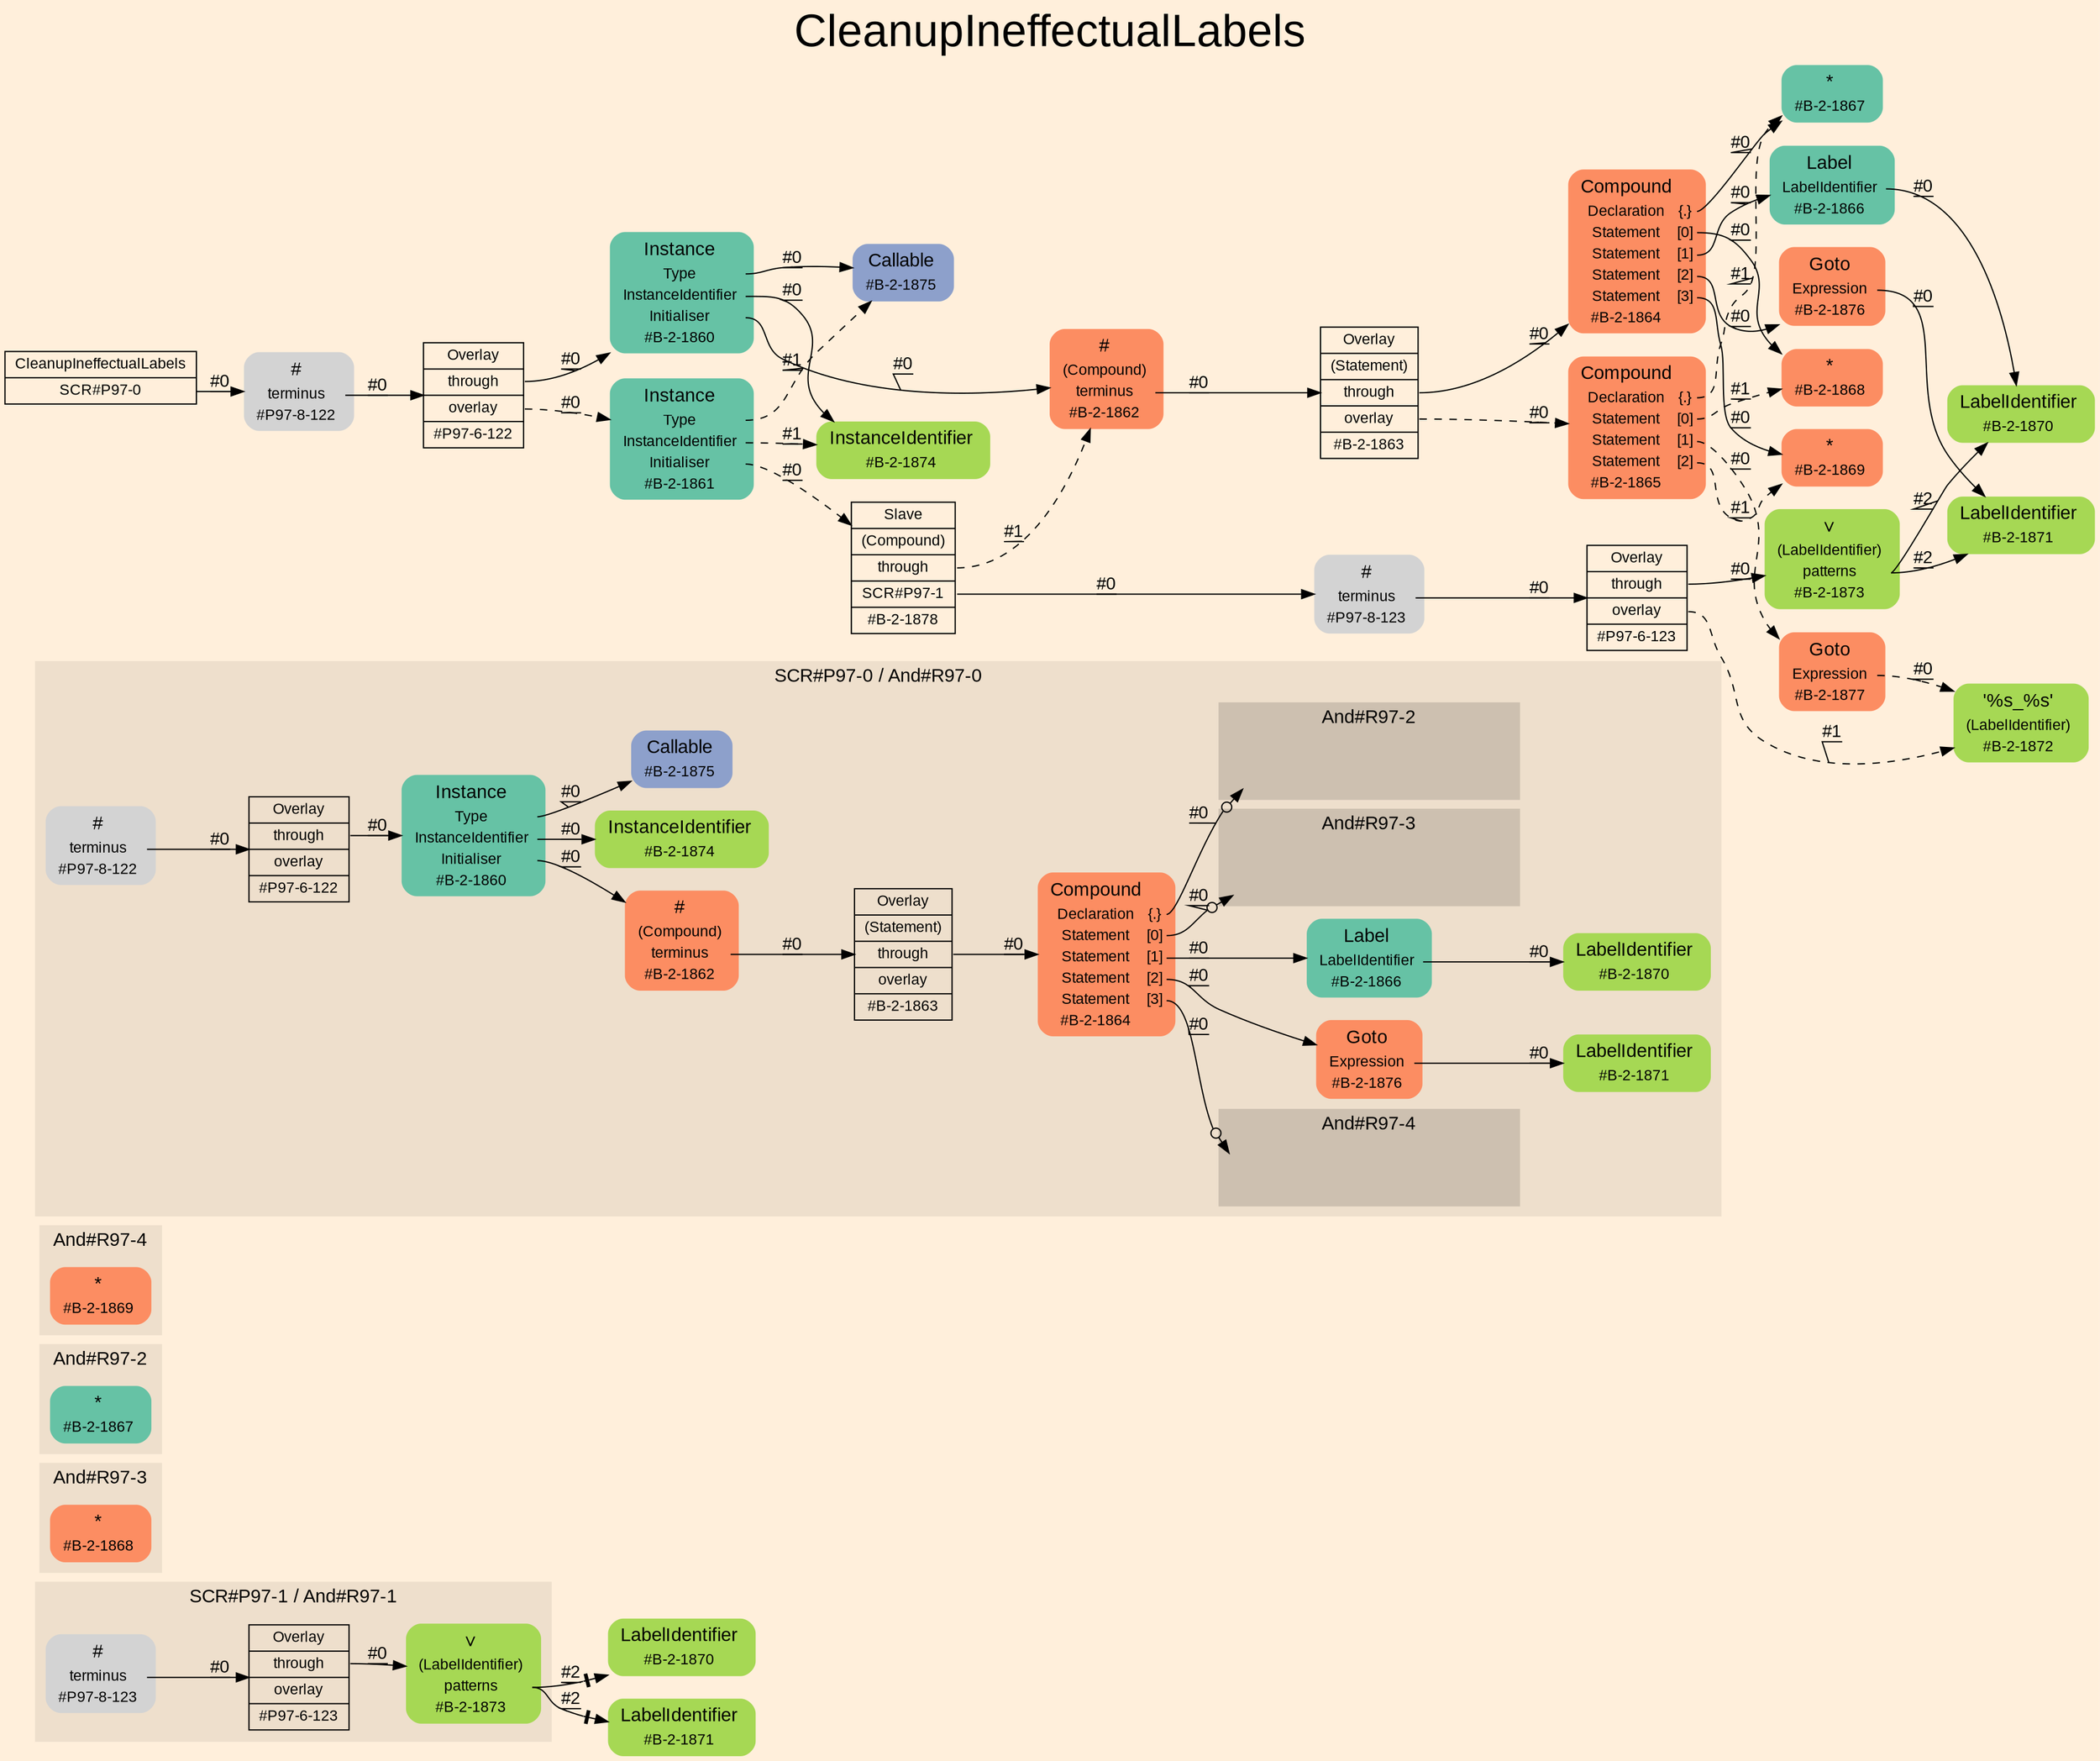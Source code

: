 digraph "CleanupIneffectualLabels" {
label = "CleanupIneffectualLabels"
labelloc = t
fontsize = "36"
graph [
    rankdir = "LR"
    ranksep = 0.3
    bgcolor = antiquewhite1
    color = black
    fontcolor = black
    fontname = "Arial"
];
node [
    fontname = "Arial"
];
edge [
    fontname = "Arial"
];

// -------------------- figure And#R97-1 --------------------
// -------- region And#R97-1 ----------
subgraph "clusterAnd#R97-1" {
    label = "SCR#P97-1 / And#R97-1"
    style = "filled"
    color = antiquewhite2
    fontsize = "15"
    "And#R97-1/#B-2-1873" [
        // -------- block And#R97-1/#B-2-1873 ----------
        shape = "plaintext"
        fillcolor = "/set28/5"
        label = <<TABLE BORDER="0" CELLBORDER="0" CELLSPACING="0">
         <TR><TD><FONT POINT-SIZE="15.0">∨</FONT></TD><TD></TD></TR>
         <TR><TD>(LabelIdentifier)</TD><TD PORT="port0"></TD></TR>
         <TR><TD>patterns</TD><TD PORT="port1"></TD></TR>
         <TR><TD>#B-2-1873</TD><TD PORT="port2"></TD></TR>
        </TABLE>>
        style = "rounded,filled"
        fontsize = "12"
    ];
    
    "And#R97-1/#P97-8-123" [
        // -------- block And#R97-1/#P97-8-123 ----------
        shape = "plaintext"
        label = <<TABLE BORDER="0" CELLBORDER="0" CELLSPACING="0">
         <TR><TD><FONT POINT-SIZE="15.0">#</FONT></TD><TD></TD></TR>
         <TR><TD>terminus</TD><TD PORT="port0"></TD></TR>
         <TR><TD>#P97-8-123</TD><TD PORT="port1"></TD></TR>
        </TABLE>>
        style = "rounded,filled"
        fontsize = "12"
    ];
    
    "And#R97-1/#P97-6-123" [
        // -------- block And#R97-1/#P97-6-123 ----------
        shape = "record"
        fillcolor = antiquewhite2
        label = "<fixed> Overlay | <port0> through | <port1> overlay | <port2> #P97-6-123"
        style = "filled"
        fontsize = "12"
        color = black
        fontcolor = black
    ];
    
}

"And#R97-1/#B-2-1870" [
    // -------- block And#R97-1/#B-2-1870 ----------
    shape = "plaintext"
    fillcolor = "/set28/5"
    label = <<TABLE BORDER="0" CELLBORDER="0" CELLSPACING="0">
     <TR><TD><FONT POINT-SIZE="15.0">LabelIdentifier</FONT></TD><TD></TD></TR>
     <TR><TD>#B-2-1870</TD><TD PORT="port0"></TD></TR>
    </TABLE>>
    style = "rounded,filled"
    fontsize = "12"
];

"And#R97-1/#B-2-1871" [
    // -------- block And#R97-1/#B-2-1871 ----------
    shape = "plaintext"
    fillcolor = "/set28/5"
    label = <<TABLE BORDER="0" CELLBORDER="0" CELLSPACING="0">
     <TR><TD><FONT POINT-SIZE="15.0">LabelIdentifier</FONT></TD><TD></TD></TR>
     <TR><TD>#B-2-1871</TD><TD PORT="port0"></TD></TR>
    </TABLE>>
    style = "rounded,filled"
    fontsize = "12"
];

"And#R97-1/#B-2-1873":port1 -> "And#R97-1/#B-2-1870" [
    arrowhead="normalnonetee"
    label = "#2"
    decorate = true
    color = black
    fontcolor = black
];

"And#R97-1/#B-2-1873":port1 -> "And#R97-1/#B-2-1871" [
    arrowhead="normalnonetee"
    label = "#2"
    decorate = true
    color = black
    fontcolor = black
];

"And#R97-1/#P97-8-123":port0 -> "And#R97-1/#P97-6-123" [
    label = "#0"
    decorate = true
    color = black
    fontcolor = black
];

"And#R97-1/#P97-6-123":port0 -> "And#R97-1/#B-2-1873" [
    label = "#0"
    decorate = true
    color = black
    fontcolor = black
];


// -------------------- figure And#R97-3 --------------------
// -------- region And#R97-3 ----------
subgraph "clusterAnd#R97-3" {
    label = "And#R97-3"
    style = "filled"
    color = antiquewhite2
    fontsize = "15"
    "And#R97-3/#B-2-1868" [
        // -------- block And#R97-3/#B-2-1868 ----------
        shape = "plaintext"
        fillcolor = "/set28/2"
        label = <<TABLE BORDER="0" CELLBORDER="0" CELLSPACING="0">
         <TR><TD><FONT POINT-SIZE="15.0">*</FONT></TD><TD></TD></TR>
         <TR><TD>#B-2-1868</TD><TD PORT="port0"></TD></TR>
        </TABLE>>
        style = "rounded,filled"
        fontsize = "12"
    ];
    
}


// -------------------- figure And#R97-2 --------------------
// -------- region And#R97-2 ----------
subgraph "clusterAnd#R97-2" {
    label = "And#R97-2"
    style = "filled"
    color = antiquewhite2
    fontsize = "15"
    "And#R97-2/#B-2-1867" [
        // -------- block And#R97-2/#B-2-1867 ----------
        shape = "plaintext"
        fillcolor = "/set28/1"
        label = <<TABLE BORDER="0" CELLBORDER="0" CELLSPACING="0">
         <TR><TD><FONT POINT-SIZE="15.0">*</FONT></TD><TD></TD></TR>
         <TR><TD>#B-2-1867</TD><TD PORT="port0"></TD></TR>
        </TABLE>>
        style = "rounded,filled"
        fontsize = "12"
    ];
    
}


// -------------------- figure And#R97-4 --------------------
// -------- region And#R97-4 ----------
subgraph "clusterAnd#R97-4" {
    label = "And#R97-4"
    style = "filled"
    color = antiquewhite2
    fontsize = "15"
    "And#R97-4/#B-2-1869" [
        // -------- block And#R97-4/#B-2-1869 ----------
        shape = "plaintext"
        fillcolor = "/set28/2"
        label = <<TABLE BORDER="0" CELLBORDER="0" CELLSPACING="0">
         <TR><TD><FONT POINT-SIZE="15.0">*</FONT></TD><TD></TD></TR>
         <TR><TD>#B-2-1869</TD><TD PORT="port0"></TD></TR>
        </TABLE>>
        style = "rounded,filled"
        fontsize = "12"
    ];
    
}


// -------------------- figure And#R97-0 --------------------
// -------- region And#R97-0 ----------
subgraph "clusterAnd#R97-0" {
    label = "SCR#P97-0 / And#R97-0"
    style = "filled"
    color = antiquewhite2
    fontsize = "15"
    "And#R97-0/#B-2-1870" [
        // -------- block And#R97-0/#B-2-1870 ----------
        shape = "plaintext"
        fillcolor = "/set28/5"
        label = <<TABLE BORDER="0" CELLBORDER="0" CELLSPACING="0">
         <TR><TD><FONT POINT-SIZE="15.0">LabelIdentifier</FONT></TD><TD></TD></TR>
         <TR><TD>#B-2-1870</TD><TD PORT="port0"></TD></TR>
        </TABLE>>
        style = "rounded,filled"
        fontsize = "12"
    ];
    
    "And#R97-0/#B-2-1874" [
        // -------- block And#R97-0/#B-2-1874 ----------
        shape = "plaintext"
        fillcolor = "/set28/5"
        label = <<TABLE BORDER="0" CELLBORDER="0" CELLSPACING="0">
         <TR><TD><FONT POINT-SIZE="15.0">InstanceIdentifier</FONT></TD><TD></TD></TR>
         <TR><TD>#B-2-1874</TD><TD PORT="port0"></TD></TR>
        </TABLE>>
        style = "rounded,filled"
        fontsize = "12"
    ];
    
    "And#R97-0/#P97-8-122" [
        // -------- block And#R97-0/#P97-8-122 ----------
        shape = "plaintext"
        label = <<TABLE BORDER="0" CELLBORDER="0" CELLSPACING="0">
         <TR><TD><FONT POINT-SIZE="15.0">#</FONT></TD><TD></TD></TR>
         <TR><TD>terminus</TD><TD PORT="port0"></TD></TR>
         <TR><TD>#P97-8-122</TD><TD PORT="port1"></TD></TR>
        </TABLE>>
        style = "rounded,filled"
        fontsize = "12"
    ];
    
    "And#R97-0/#P97-6-122" [
        // -------- block And#R97-0/#P97-6-122 ----------
        shape = "record"
        fillcolor = antiquewhite2
        label = "<fixed> Overlay | <port0> through | <port1> overlay | <port2> #P97-6-122"
        style = "filled"
        fontsize = "12"
        color = black
        fontcolor = black
    ];
    
    "And#R97-0/#B-2-1862" [
        // -------- block And#R97-0/#B-2-1862 ----------
        shape = "plaintext"
        fillcolor = "/set28/2"
        label = <<TABLE BORDER="0" CELLBORDER="0" CELLSPACING="0">
         <TR><TD><FONT POINT-SIZE="15.0">#</FONT></TD><TD></TD></TR>
         <TR><TD>(Compound)</TD><TD PORT="port0"></TD></TR>
         <TR><TD>terminus</TD><TD PORT="port1"></TD></TR>
         <TR><TD>#B-2-1862</TD><TD PORT="port2"></TD></TR>
        </TABLE>>
        style = "rounded,filled"
        fontsize = "12"
    ];
    
    "And#R97-0/#B-2-1860" [
        // -------- block And#R97-0/#B-2-1860 ----------
        shape = "plaintext"
        fillcolor = "/set28/1"
        label = <<TABLE BORDER="0" CELLBORDER="0" CELLSPACING="0">
         <TR><TD><FONT POINT-SIZE="15.0">Instance</FONT></TD><TD></TD></TR>
         <TR><TD>Type</TD><TD PORT="port0"></TD></TR>
         <TR><TD>InstanceIdentifier</TD><TD PORT="port1"></TD></TR>
         <TR><TD>Initialiser</TD><TD PORT="port2"></TD></TR>
         <TR><TD>#B-2-1860</TD><TD PORT="port3"></TD></TR>
        </TABLE>>
        style = "rounded,filled"
        fontsize = "12"
    ];
    
    "And#R97-0/#B-2-1875" [
        // -------- block And#R97-0/#B-2-1875 ----------
        shape = "plaintext"
        fillcolor = "/set28/3"
        label = <<TABLE BORDER="0" CELLBORDER="0" CELLSPACING="0">
         <TR><TD><FONT POINT-SIZE="15.0">Callable</FONT></TD><TD></TD></TR>
         <TR><TD>#B-2-1875</TD><TD PORT="port0"></TD></TR>
        </TABLE>>
        style = "rounded,filled"
        fontsize = "12"
    ];
    
    "And#R97-0/#B-2-1863" [
        // -------- block And#R97-0/#B-2-1863 ----------
        shape = "record"
        fillcolor = antiquewhite2
        label = "<fixed> Overlay | <port0> (Statement) | <port1> through | <port2> overlay | <port3> #B-2-1863"
        style = "filled"
        fontsize = "12"
        color = black
        fontcolor = black
    ];
    
    "And#R97-0/#B-2-1876" [
        // -------- block And#R97-0/#B-2-1876 ----------
        shape = "plaintext"
        fillcolor = "/set28/2"
        label = <<TABLE BORDER="0" CELLBORDER="0" CELLSPACING="0">
         <TR><TD><FONT POINT-SIZE="15.0">Goto</FONT></TD><TD></TD></TR>
         <TR><TD>Expression</TD><TD PORT="port0"></TD></TR>
         <TR><TD>#B-2-1876</TD><TD PORT="port1"></TD></TR>
        </TABLE>>
        style = "rounded,filled"
        fontsize = "12"
    ];
    
    "And#R97-0/#B-2-1866" [
        // -------- block And#R97-0/#B-2-1866 ----------
        shape = "plaintext"
        fillcolor = "/set28/1"
        label = <<TABLE BORDER="0" CELLBORDER="0" CELLSPACING="0">
         <TR><TD><FONT POINT-SIZE="15.0">Label</FONT></TD><TD></TD></TR>
         <TR><TD>LabelIdentifier</TD><TD PORT="port0"></TD></TR>
         <TR><TD>#B-2-1866</TD><TD PORT="port1"></TD></TR>
        </TABLE>>
        style = "rounded,filled"
        fontsize = "12"
    ];
    
    "And#R97-0/#B-2-1864" [
        // -------- block And#R97-0/#B-2-1864 ----------
        shape = "plaintext"
        fillcolor = "/set28/2"
        label = <<TABLE BORDER="0" CELLBORDER="0" CELLSPACING="0">
         <TR><TD><FONT POINT-SIZE="15.0">Compound</FONT></TD><TD></TD></TR>
         <TR><TD>Declaration</TD><TD PORT="port0">{.}</TD></TR>
         <TR><TD>Statement</TD><TD PORT="port1">[0]</TD></TR>
         <TR><TD>Statement</TD><TD PORT="port2">[1]</TD></TR>
         <TR><TD>Statement</TD><TD PORT="port3">[2]</TD></TR>
         <TR><TD>Statement</TD><TD PORT="port4">[3]</TD></TR>
         <TR><TD>#B-2-1864</TD><TD PORT="port5"></TD></TR>
        </TABLE>>
        style = "rounded,filled"
        fontsize = "12"
    ];
    
    "And#R97-0/#B-2-1871" [
        // -------- block And#R97-0/#B-2-1871 ----------
        shape = "plaintext"
        fillcolor = "/set28/5"
        label = <<TABLE BORDER="0" CELLBORDER="0" CELLSPACING="0">
         <TR><TD><FONT POINT-SIZE="15.0">LabelIdentifier</FONT></TD><TD></TD></TR>
         <TR><TD>#B-2-1871</TD><TD PORT="port0"></TD></TR>
        </TABLE>>
        style = "rounded,filled"
        fontsize = "12"
    ];
    
    // -------- region And#R97-0/And#R97-2 ----------
    subgraph "clusterAnd#R97-0/And#R97-2" {
        label = "And#R97-2"
        style = "filled"
        color = antiquewhite3
        fontsize = "15"
        "And#R97-0/And#R97-2/#B-2-1867" [
            // -------- block And#R97-0/And#R97-2/#B-2-1867 ----------
            shape = none
            fillcolor = "/set28/1"
            style = "invisible"
        ];
        
    }
    
    // -------- region And#R97-0/And#R97-3 ----------
    subgraph "clusterAnd#R97-0/And#R97-3" {
        label = "And#R97-3"
        style = "filled"
        color = antiquewhite3
        fontsize = "15"
        "And#R97-0/And#R97-3/#B-2-1868" [
            // -------- block And#R97-0/And#R97-3/#B-2-1868 ----------
            shape = none
            fillcolor = "/set28/2"
            style = "invisible"
        ];
        
    }
    
    // -------- region And#R97-0/And#R97-4 ----------
    subgraph "clusterAnd#R97-0/And#R97-4" {
        label = "And#R97-4"
        style = "filled"
        color = antiquewhite3
        fontsize = "15"
        "And#R97-0/And#R97-4/#B-2-1869" [
            // -------- block And#R97-0/And#R97-4/#B-2-1869 ----------
            shape = none
            fillcolor = "/set28/2"
            style = "invisible"
        ];
        
    }
    
}

"And#R97-0/#P97-8-122":port0 -> "And#R97-0/#P97-6-122" [
    label = "#0"
    decorate = true
    color = black
    fontcolor = black
];

"And#R97-0/#P97-6-122":port0 -> "And#R97-0/#B-2-1860" [
    label = "#0"
    decorate = true
    color = black
    fontcolor = black
];

"And#R97-0/#B-2-1862":port1 -> "And#R97-0/#B-2-1863" [
    label = "#0"
    decorate = true
    color = black
    fontcolor = black
];

"And#R97-0/#B-2-1860":port0 -> "And#R97-0/#B-2-1875" [
    label = "#0"
    decorate = true
    color = black
    fontcolor = black
];

"And#R97-0/#B-2-1860":port1 -> "And#R97-0/#B-2-1874" [
    label = "#0"
    decorate = true
    color = black
    fontcolor = black
];

"And#R97-0/#B-2-1860":port2 -> "And#R97-0/#B-2-1862" [
    label = "#0"
    decorate = true
    color = black
    fontcolor = black
];

"And#R97-0/#B-2-1863":port1 -> "And#R97-0/#B-2-1864" [
    label = "#0"
    decorate = true
    color = black
    fontcolor = black
];

"And#R97-0/#B-2-1876":port0 -> "And#R97-0/#B-2-1871" [
    label = "#0"
    decorate = true
    color = black
    fontcolor = black
];

"And#R97-0/#B-2-1866":port0 -> "And#R97-0/#B-2-1870" [
    label = "#0"
    decorate = true
    color = black
    fontcolor = black
];

"And#R97-0/#B-2-1864":port0 -> "And#R97-0/And#R97-2/#B-2-1867" [
    arrowhead="normalnoneodot"
    label = "#0"
    decorate = true
    color = black
    fontcolor = black
];

"And#R97-0/#B-2-1864":port1 -> "And#R97-0/And#R97-3/#B-2-1868" [
    arrowhead="normalnoneodot"
    label = "#0"
    decorate = true
    color = black
    fontcolor = black
];

"And#R97-0/#B-2-1864":port2 -> "And#R97-0/#B-2-1866" [
    label = "#0"
    decorate = true
    color = black
    fontcolor = black
];

"And#R97-0/#B-2-1864":port3 -> "And#R97-0/#B-2-1876" [
    label = "#0"
    decorate = true
    color = black
    fontcolor = black
];

"And#R97-0/#B-2-1864":port4 -> "And#R97-0/And#R97-4/#B-2-1869" [
    arrowhead="normalnoneodot"
    label = "#0"
    decorate = true
    color = black
    fontcolor = black
];


// -------------------- transformation figure --------------------
"CR#P97-0" [
    // -------- block CR#P97-0 ----------
    shape = "record"
    fillcolor = antiquewhite1
    label = "<fixed> CleanupIneffectualLabels | <port0> SCR#P97-0"
    style = "filled"
    fontsize = "12"
    color = black
    fontcolor = black
];

"#P97-8-122" [
    // -------- block #P97-8-122 ----------
    shape = "plaintext"
    label = <<TABLE BORDER="0" CELLBORDER="0" CELLSPACING="0">
     <TR><TD><FONT POINT-SIZE="15.0">#</FONT></TD><TD></TD></TR>
     <TR><TD>terminus</TD><TD PORT="port0"></TD></TR>
     <TR><TD>#P97-8-122</TD><TD PORT="port1"></TD></TR>
    </TABLE>>
    style = "rounded,filled"
    fontsize = "12"
];

"#P97-6-122" [
    // -------- block #P97-6-122 ----------
    shape = "record"
    fillcolor = antiquewhite1
    label = "<fixed> Overlay | <port0> through | <port1> overlay | <port2> #P97-6-122"
    style = "filled"
    fontsize = "12"
    color = black
    fontcolor = black
];

"#B-2-1860" [
    // -------- block #B-2-1860 ----------
    shape = "plaintext"
    fillcolor = "/set28/1"
    label = <<TABLE BORDER="0" CELLBORDER="0" CELLSPACING="0">
     <TR><TD><FONT POINT-SIZE="15.0">Instance</FONT></TD><TD></TD></TR>
     <TR><TD>Type</TD><TD PORT="port0"></TD></TR>
     <TR><TD>InstanceIdentifier</TD><TD PORT="port1"></TD></TR>
     <TR><TD>Initialiser</TD><TD PORT="port2"></TD></TR>
     <TR><TD>#B-2-1860</TD><TD PORT="port3"></TD></TR>
    </TABLE>>
    style = "rounded,filled"
    fontsize = "12"
];

"#B-2-1875" [
    // -------- block #B-2-1875 ----------
    shape = "plaintext"
    fillcolor = "/set28/3"
    label = <<TABLE BORDER="0" CELLBORDER="0" CELLSPACING="0">
     <TR><TD><FONT POINT-SIZE="15.0">Callable</FONT></TD><TD></TD></TR>
     <TR><TD>#B-2-1875</TD><TD PORT="port0"></TD></TR>
    </TABLE>>
    style = "rounded,filled"
    fontsize = "12"
];

"#B-2-1874" [
    // -------- block #B-2-1874 ----------
    shape = "plaintext"
    fillcolor = "/set28/5"
    label = <<TABLE BORDER="0" CELLBORDER="0" CELLSPACING="0">
     <TR><TD><FONT POINT-SIZE="15.0">InstanceIdentifier</FONT></TD><TD></TD></TR>
     <TR><TD>#B-2-1874</TD><TD PORT="port0"></TD></TR>
    </TABLE>>
    style = "rounded,filled"
    fontsize = "12"
];

"#B-2-1862" [
    // -------- block #B-2-1862 ----------
    shape = "plaintext"
    fillcolor = "/set28/2"
    label = <<TABLE BORDER="0" CELLBORDER="0" CELLSPACING="0">
     <TR><TD><FONT POINT-SIZE="15.0">#</FONT></TD><TD></TD></TR>
     <TR><TD>(Compound)</TD><TD PORT="port0"></TD></TR>
     <TR><TD>terminus</TD><TD PORT="port1"></TD></TR>
     <TR><TD>#B-2-1862</TD><TD PORT="port2"></TD></TR>
    </TABLE>>
    style = "rounded,filled"
    fontsize = "12"
];

"#B-2-1863" [
    // -------- block #B-2-1863 ----------
    shape = "record"
    fillcolor = antiquewhite1
    label = "<fixed> Overlay | <port0> (Statement) | <port1> through | <port2> overlay | <port3> #B-2-1863"
    style = "filled"
    fontsize = "12"
    color = black
    fontcolor = black
];

"#B-2-1864" [
    // -------- block #B-2-1864 ----------
    shape = "plaintext"
    fillcolor = "/set28/2"
    label = <<TABLE BORDER="0" CELLBORDER="0" CELLSPACING="0">
     <TR><TD><FONT POINT-SIZE="15.0">Compound</FONT></TD><TD></TD></TR>
     <TR><TD>Declaration</TD><TD PORT="port0">{.}</TD></TR>
     <TR><TD>Statement</TD><TD PORT="port1">[0]</TD></TR>
     <TR><TD>Statement</TD><TD PORT="port2">[1]</TD></TR>
     <TR><TD>Statement</TD><TD PORT="port3">[2]</TD></TR>
     <TR><TD>Statement</TD><TD PORT="port4">[3]</TD></TR>
     <TR><TD>#B-2-1864</TD><TD PORT="port5"></TD></TR>
    </TABLE>>
    style = "rounded,filled"
    fontsize = "12"
];

"#B-2-1867" [
    // -------- block #B-2-1867 ----------
    shape = "plaintext"
    fillcolor = "/set28/1"
    label = <<TABLE BORDER="0" CELLBORDER="0" CELLSPACING="0">
     <TR><TD><FONT POINT-SIZE="15.0">*</FONT></TD><TD></TD></TR>
     <TR><TD>#B-2-1867</TD><TD PORT="port0"></TD></TR>
    </TABLE>>
    style = "rounded,filled"
    fontsize = "12"
];

"#B-2-1868" [
    // -------- block #B-2-1868 ----------
    shape = "plaintext"
    fillcolor = "/set28/2"
    label = <<TABLE BORDER="0" CELLBORDER="0" CELLSPACING="0">
     <TR><TD><FONT POINT-SIZE="15.0">*</FONT></TD><TD></TD></TR>
     <TR><TD>#B-2-1868</TD><TD PORT="port0"></TD></TR>
    </TABLE>>
    style = "rounded,filled"
    fontsize = "12"
];

"#B-2-1866" [
    // -------- block #B-2-1866 ----------
    shape = "plaintext"
    fillcolor = "/set28/1"
    label = <<TABLE BORDER="0" CELLBORDER="0" CELLSPACING="0">
     <TR><TD><FONT POINT-SIZE="15.0">Label</FONT></TD><TD></TD></TR>
     <TR><TD>LabelIdentifier</TD><TD PORT="port0"></TD></TR>
     <TR><TD>#B-2-1866</TD><TD PORT="port1"></TD></TR>
    </TABLE>>
    style = "rounded,filled"
    fontsize = "12"
];

"#B-2-1870" [
    // -------- block #B-2-1870 ----------
    shape = "plaintext"
    fillcolor = "/set28/5"
    label = <<TABLE BORDER="0" CELLBORDER="0" CELLSPACING="0">
     <TR><TD><FONT POINT-SIZE="15.0">LabelIdentifier</FONT></TD><TD></TD></TR>
     <TR><TD>#B-2-1870</TD><TD PORT="port0"></TD></TR>
    </TABLE>>
    style = "rounded,filled"
    fontsize = "12"
];

"#B-2-1876" [
    // -------- block #B-2-1876 ----------
    shape = "plaintext"
    fillcolor = "/set28/2"
    label = <<TABLE BORDER="0" CELLBORDER="0" CELLSPACING="0">
     <TR><TD><FONT POINT-SIZE="15.0">Goto</FONT></TD><TD></TD></TR>
     <TR><TD>Expression</TD><TD PORT="port0"></TD></TR>
     <TR><TD>#B-2-1876</TD><TD PORT="port1"></TD></TR>
    </TABLE>>
    style = "rounded,filled"
    fontsize = "12"
];

"#B-2-1871" [
    // -------- block #B-2-1871 ----------
    shape = "plaintext"
    fillcolor = "/set28/5"
    label = <<TABLE BORDER="0" CELLBORDER="0" CELLSPACING="0">
     <TR><TD><FONT POINT-SIZE="15.0">LabelIdentifier</FONT></TD><TD></TD></TR>
     <TR><TD>#B-2-1871</TD><TD PORT="port0"></TD></TR>
    </TABLE>>
    style = "rounded,filled"
    fontsize = "12"
];

"#B-2-1869" [
    // -------- block #B-2-1869 ----------
    shape = "plaintext"
    fillcolor = "/set28/2"
    label = <<TABLE BORDER="0" CELLBORDER="0" CELLSPACING="0">
     <TR><TD><FONT POINT-SIZE="15.0">*</FONT></TD><TD></TD></TR>
     <TR><TD>#B-2-1869</TD><TD PORT="port0"></TD></TR>
    </TABLE>>
    style = "rounded,filled"
    fontsize = "12"
];

"#B-2-1865" [
    // -------- block #B-2-1865 ----------
    shape = "plaintext"
    fillcolor = "/set28/2"
    label = <<TABLE BORDER="0" CELLBORDER="0" CELLSPACING="0">
     <TR><TD><FONT POINT-SIZE="15.0">Compound</FONT></TD><TD></TD></TR>
     <TR><TD>Declaration</TD><TD PORT="port0">{.}</TD></TR>
     <TR><TD>Statement</TD><TD PORT="port1">[0]</TD></TR>
     <TR><TD>Statement</TD><TD PORT="port2">[1]</TD></TR>
     <TR><TD>Statement</TD><TD PORT="port3">[2]</TD></TR>
     <TR><TD>#B-2-1865</TD><TD PORT="port4"></TD></TR>
    </TABLE>>
    style = "rounded,filled"
    fontsize = "12"
];

"#B-2-1877" [
    // -------- block #B-2-1877 ----------
    shape = "plaintext"
    fillcolor = "/set28/2"
    label = <<TABLE BORDER="0" CELLBORDER="0" CELLSPACING="0">
     <TR><TD><FONT POINT-SIZE="15.0">Goto</FONT></TD><TD></TD></TR>
     <TR><TD>Expression</TD><TD PORT="port0"></TD></TR>
     <TR><TD>#B-2-1877</TD><TD PORT="port1"></TD></TR>
    </TABLE>>
    style = "rounded,filled"
    fontsize = "12"
];

"#B-2-1872" [
    // -------- block #B-2-1872 ----------
    shape = "plaintext"
    fillcolor = "/set28/5"
    label = <<TABLE BORDER="0" CELLBORDER="0" CELLSPACING="0">
     <TR><TD><FONT POINT-SIZE="15.0">'%s_%s'</FONT></TD><TD></TD></TR>
     <TR><TD>(LabelIdentifier)</TD><TD PORT="port0"></TD></TR>
     <TR><TD>#B-2-1872</TD><TD PORT="port1"></TD></TR>
    </TABLE>>
    style = "rounded,filled"
    fontsize = "12"
];

"#B-2-1861" [
    // -------- block #B-2-1861 ----------
    shape = "plaintext"
    fillcolor = "/set28/1"
    label = <<TABLE BORDER="0" CELLBORDER="0" CELLSPACING="0">
     <TR><TD><FONT POINT-SIZE="15.0">Instance</FONT></TD><TD></TD></TR>
     <TR><TD>Type</TD><TD PORT="port0"></TD></TR>
     <TR><TD>InstanceIdentifier</TD><TD PORT="port1"></TD></TR>
     <TR><TD>Initialiser</TD><TD PORT="port2"></TD></TR>
     <TR><TD>#B-2-1861</TD><TD PORT="port3"></TD></TR>
    </TABLE>>
    style = "rounded,filled"
    fontsize = "12"
];

"#B-2-1878" [
    // -------- block #B-2-1878 ----------
    shape = "record"
    fillcolor = antiquewhite1
    label = "<fixed> Slave | <port0> (Compound) | <port1> through | <port2> SCR#P97-1 | <port3> #B-2-1878"
    style = "filled"
    fontsize = "12"
    color = black
    fontcolor = black
];

"#P97-8-123" [
    // -------- block #P97-8-123 ----------
    shape = "plaintext"
    label = <<TABLE BORDER="0" CELLBORDER="0" CELLSPACING="0">
     <TR><TD><FONT POINT-SIZE="15.0">#</FONT></TD><TD></TD></TR>
     <TR><TD>terminus</TD><TD PORT="port0"></TD></TR>
     <TR><TD>#P97-8-123</TD><TD PORT="port1"></TD></TR>
    </TABLE>>
    style = "rounded,filled"
    fontsize = "12"
];

"#P97-6-123" [
    // -------- block #P97-6-123 ----------
    shape = "record"
    fillcolor = antiquewhite1
    label = "<fixed> Overlay | <port0> through | <port1> overlay | <port2> #P97-6-123"
    style = "filled"
    fontsize = "12"
    color = black
    fontcolor = black
];

"#B-2-1873" [
    // -------- block #B-2-1873 ----------
    shape = "plaintext"
    fillcolor = "/set28/5"
    label = <<TABLE BORDER="0" CELLBORDER="0" CELLSPACING="0">
     <TR><TD><FONT POINT-SIZE="15.0">∨</FONT></TD><TD></TD></TR>
     <TR><TD>(LabelIdentifier)</TD><TD PORT="port0"></TD></TR>
     <TR><TD>patterns</TD><TD PORT="port1"></TD></TR>
     <TR><TD>#B-2-1873</TD><TD PORT="port2"></TD></TR>
    </TABLE>>
    style = "rounded,filled"
    fontsize = "12"
];

"CR#P97-0":port0 -> "#P97-8-122" [
    label = "#0"
    decorate = true
    color = black
    fontcolor = black
];

"#P97-8-122":port0 -> "#P97-6-122" [
    label = "#0"
    decorate = true
    color = black
    fontcolor = black
];

"#P97-6-122":port0 -> "#B-2-1860" [
    label = "#0"
    decorate = true
    color = black
    fontcolor = black
];

"#P97-6-122":port1 -> "#B-2-1861" [
    style="dashed"
    label = "#0"
    decorate = true
    color = black
    fontcolor = black
];

"#B-2-1860":port0 -> "#B-2-1875" [
    label = "#0"
    decorate = true
    color = black
    fontcolor = black
];

"#B-2-1860":port1 -> "#B-2-1874" [
    label = "#0"
    decorate = true
    color = black
    fontcolor = black
];

"#B-2-1860":port2 -> "#B-2-1862" [
    label = "#0"
    decorate = true
    color = black
    fontcolor = black
];

"#B-2-1862":port1 -> "#B-2-1863" [
    label = "#0"
    decorate = true
    color = black
    fontcolor = black
];

"#B-2-1863":port1 -> "#B-2-1864" [
    label = "#0"
    decorate = true
    color = black
    fontcolor = black
];

"#B-2-1863":port2 -> "#B-2-1865" [
    style="dashed"
    label = "#0"
    decorate = true
    color = black
    fontcolor = black
];

"#B-2-1864":port0 -> "#B-2-1867" [
    label = "#0"
    decorate = true
    color = black
    fontcolor = black
];

"#B-2-1864":port1 -> "#B-2-1868" [
    label = "#0"
    decorate = true
    color = black
    fontcolor = black
];

"#B-2-1864":port2 -> "#B-2-1866" [
    label = "#0"
    decorate = true
    color = black
    fontcolor = black
];

"#B-2-1864":port3 -> "#B-2-1876" [
    label = "#0"
    decorate = true
    color = black
    fontcolor = black
];

"#B-2-1864":port4 -> "#B-2-1869" [
    label = "#0"
    decorate = true
    color = black
    fontcolor = black
];

"#B-2-1866":port0 -> "#B-2-1870" [
    label = "#0"
    decorate = true
    color = black
    fontcolor = black
];

"#B-2-1876":port0 -> "#B-2-1871" [
    label = "#0"
    decorate = true
    color = black
    fontcolor = black
];

"#B-2-1865":port0 -> "#B-2-1867" [
    style="dashed"
    label = "#1"
    decorate = true
    color = black
    fontcolor = black
];

"#B-2-1865":port1 -> "#B-2-1868" [
    style="dashed"
    label = "#1"
    decorate = true
    color = black
    fontcolor = black
];

"#B-2-1865":port2 -> "#B-2-1877" [
    style="dashed"
    label = "#0"
    decorate = true
    color = black
    fontcolor = black
];

"#B-2-1865":port3 -> "#B-2-1869" [
    style="dashed"
    label = "#1"
    decorate = true
    color = black
    fontcolor = black
];

"#B-2-1877":port0 -> "#B-2-1872" [
    style="dashed"
    label = "#0"
    decorate = true
    color = black
    fontcolor = black
];

"#B-2-1861":port0 -> "#B-2-1875" [
    style="dashed"
    label = "#1"
    decorate = true
    color = black
    fontcolor = black
];

"#B-2-1861":port1 -> "#B-2-1874" [
    style="dashed"
    label = "#1"
    decorate = true
    color = black
    fontcolor = black
];

"#B-2-1861":port2 -> "#B-2-1878" [
    style="dashed"
    label = "#0"
    decorate = true
    color = black
    fontcolor = black
];

"#B-2-1878":port1 -> "#B-2-1862" [
    style="dashed"
    label = "#1"
    decorate = true
    color = black
    fontcolor = black
];

"#B-2-1878":port2 -> "#P97-8-123" [
    label = "#0"
    decorate = true
    color = black
    fontcolor = black
];

"#P97-8-123":port0 -> "#P97-6-123" [
    label = "#0"
    decorate = true
    color = black
    fontcolor = black
];

"#P97-6-123":port0 -> "#B-2-1873" [
    label = "#0"
    decorate = true
    color = black
    fontcolor = black
];

"#P97-6-123":port1 -> "#B-2-1872" [
    style="dashed"
    label = "#1"
    decorate = true
    color = black
    fontcolor = black
];

"#B-2-1873":port1 -> "#B-2-1870" [
    label = "#2"
    decorate = true
    color = black
    fontcolor = black
];

"#B-2-1873":port1 -> "#B-2-1871" [
    label = "#2"
    decorate = true
    color = black
    fontcolor = black
];


}
